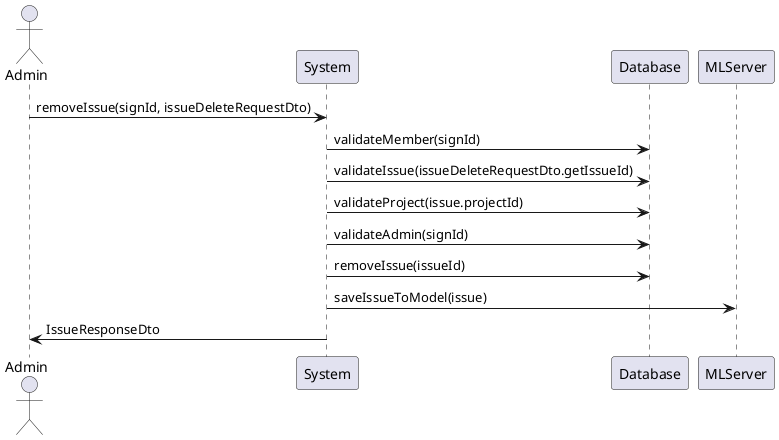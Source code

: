 @startuml
actor Admin
participant System
participant DBMS as "Database"

Admin -> System: removeIssue(signId, issueDeleteRequestDto)
System -> DBMS: validateMember(signId)
System -> DBMS: validateIssue(issueDeleteRequestDto.getIssueId)
System -> DBMS: validateProject(issue.projectId)
System -> DBMS: validateAdmin(signId)
System -> DBMS: removeIssue(issueId)
System -> MLServer: saveIssueToModel(issue)
System -> Admin: IssueResponseDto
@enduml
